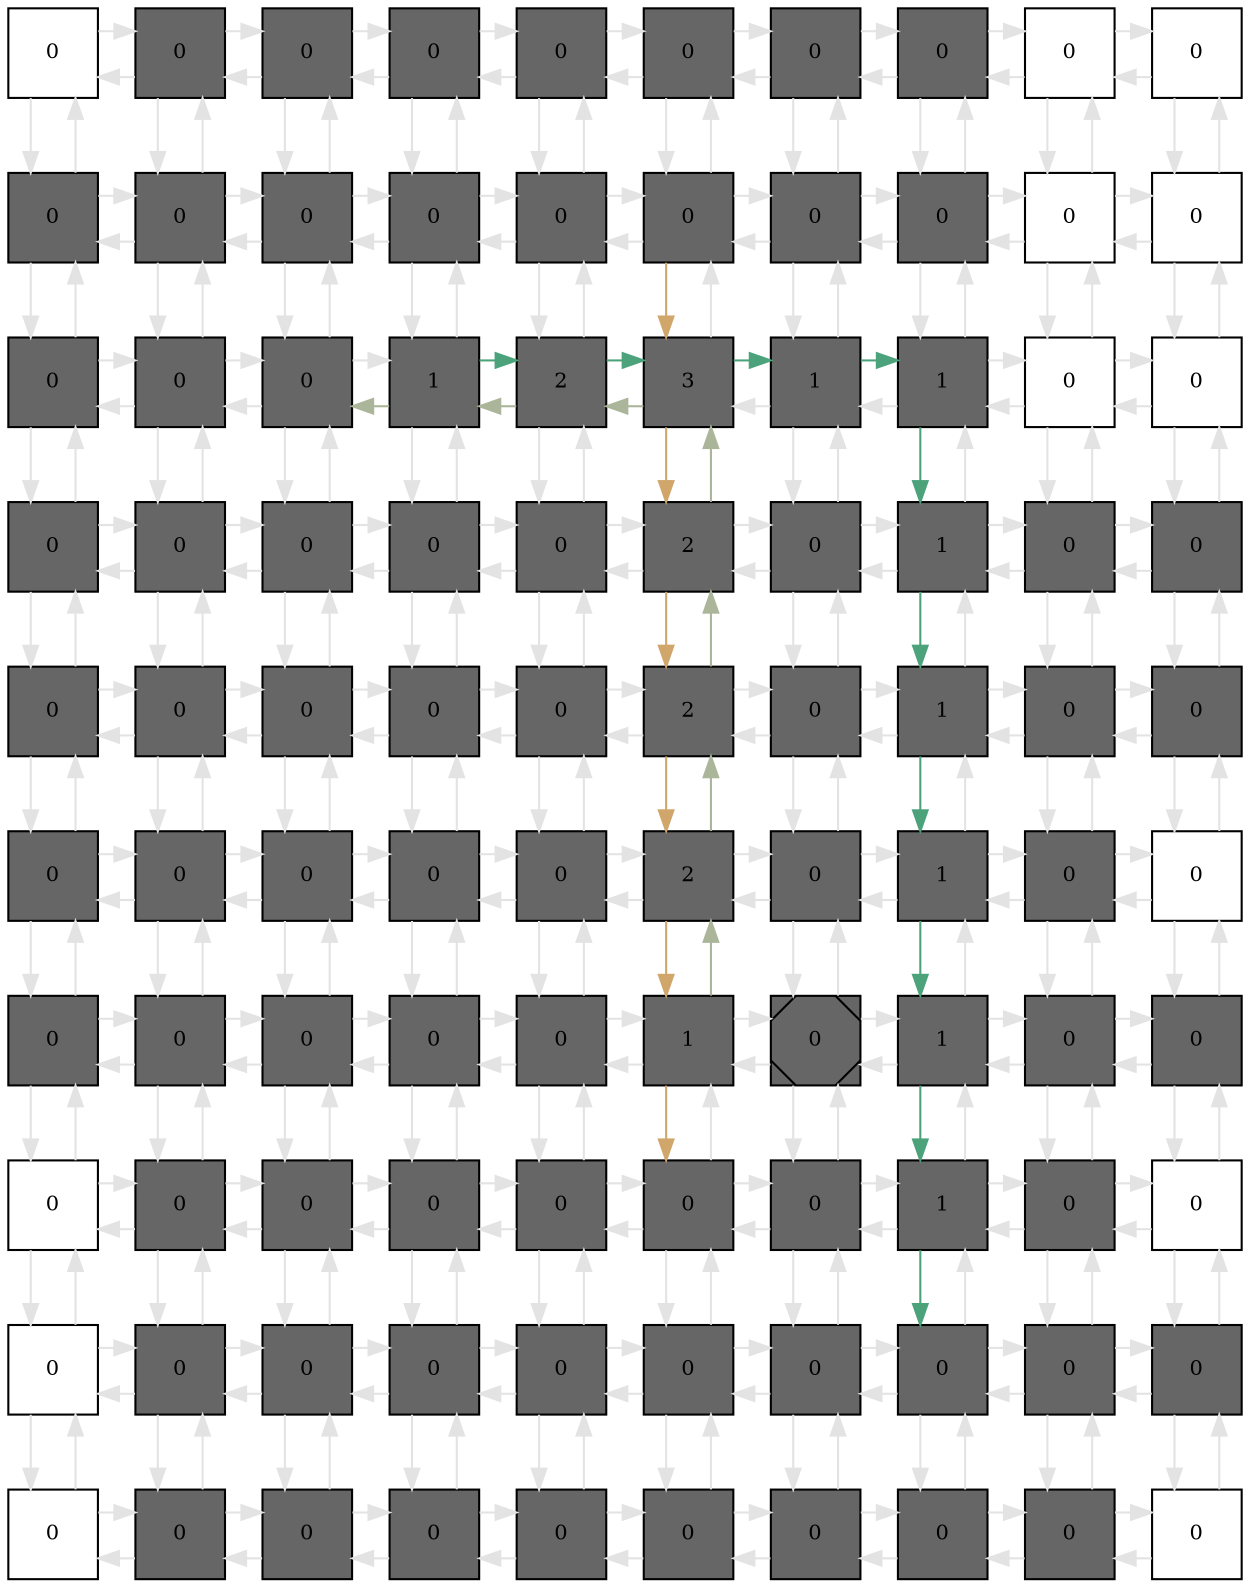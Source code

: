 digraph layout  {
rankdir=TB;
splines=ortho;
node [fixedsize=false, style=filled, width="0.6"];
edge [constraint=false];
0 [fillcolor="#FFFFFF", fontsize=10, label=0, shape=square, tooltip="name: None,\nin_degree: 2,\nout_degree: 2"];
1 [fillcolor="#666666", fontsize=10, label=0, shape=square, tooltip="name:  gab1_kin ,\nin_degree: 3,\nout_degree: 3"];
2 [fillcolor="#666666", fontsize=10, label=0, shape=square, tooltip="name:  dum_gab1_kin_or_jak1_gab1_mem_p ,\nin_degree: 3,\nout_degree: 3"];
3 [fillcolor="#666666", fontsize=10, label=0, shape=square, tooltip="name:  plcg ,\nin_degree: 3,\nout_degree: 3"];
4 [fillcolor="#666666", fontsize=10, label=0, shape=square, tooltip="name:  ip3 ,\nin_degree: 3,\nout_degree: 3"];
5 [fillcolor="#666666", fontsize=10, label=0, shape=square, tooltip="name:  ca ,\nin_degree: 3,\nout_degree: 3"];
6 [fillcolor="#666666", fontsize=10, label=0, shape=square, tooltip="name:  rac1 ,\nin_degree: 3,\nout_degree: 3"];
7 [fillcolor="#666666", fontsize=10, label=0, shape=square, tooltip="name:  mekk1 ,\nin_degree: 3,\nout_degree: 3"];
8 [fillcolor="#FFFFFF", fontsize=10, label=0, shape=square, tooltip="name: None,\nin_degree: 3,\nout_degree: 3"];
9 [fillcolor="#FFFFFF", fontsize=10, label=0, shape=square, tooltip="name: None,\nin_degree: 2,\nout_degree: 2"];
10 [fillcolor="#666666", fontsize=10, label=0, shape=square, tooltip="name:  notshp2_a ,\nin_degree: 3,\nout_degree: 3"];
11 [fillcolor="#666666", fontsize=10, label=0, shape=square, tooltip="name:  dum_il6rc_p_or_grb2_vav ,\nin_degree: 4,\nout_degree: 4"];
12 [fillcolor="#666666", fontsize=10, label=0, shape=square, tooltip="name:  gab1_mem_p ,\nin_degree: 4,\nout_degree: 4"];
13 [fillcolor="#666666", fontsize=10, label=0, shape=square, tooltip="name:  pten ,\nin_degree: 4,\nout_degree: 4"];
14 [fillcolor="#666666", fontsize=10, label=0, shape=square, tooltip="name:  vav ,\nin_degree: 4,\nout_degree: 4"];
15 [fillcolor="#666666", fontsize=10, label=0, shape=square, tooltip="name:  cam_ca ,\nin_degree: 4,\nout_degree: 4"];
16 [fillcolor="#666666", fontsize=10, label=0, shape=square, tooltip="name:  pro_hgf ,\nin_degree: 4,\nout_degree: 4"];
17 [fillcolor="#666666", fontsize=10, label=0, shape=square, tooltip="name:  mek4 ,\nin_degree: 4,\nout_degree: 4"];
18 [fillcolor="#FFFFFF", fontsize=10, label=0, shape=square, tooltip="name: None,\nin_degree: 4,\nout_degree: 4"];
19 [fillcolor="#FFFFFF", fontsize=10, label=0, shape=square, tooltip="name: None,\nin_degree: 3,\nout_degree: 3"];
20 [fillcolor="#666666", fontsize=10, label=0, shape=square, tooltip="name:  pi3k ,\nin_degree: 3,\nout_degree: 3"];
21 [fillcolor="#666666", fontsize=10, label=0, shape=square, tooltip="name:  grb2_sos ,\nin_degree: 4,\nout_degree: 4"];
22 [fillcolor="#666666", fontsize=10, label=0, shape=square, tooltip="name:  gab1_mem ,\nin_degree: 4,\nout_degree: 4"];
23 [fillcolor="#666666", fontsize=10, label=1, shape=square, tooltip="name:  pip3 ,\nin_degree: 4,\nout_degree: 4"];
24 [fillcolor="#666666", fontsize=10, label=2, shape=square, tooltip="name:  socs1 ,\nin_degree: 4,\nout_degree: 4"];
25 [fillcolor="#666666", fontsize=10, label=3, shape=square, tooltip="name:  tdum_socs1_vav ,\nin_degree: 4,\nout_degree: 4"];
26 [fillcolor="#666666", fontsize=10, label=1, shape=square, tooltip="name:  cebpd ,\nin_degree: 4,\nout_degree: 4"];
27 [fillcolor="#666666", fontsize=10, label=1, shape=square, tooltip="name:  dum_cebp_saa ,\nin_degree: 4,\nout_degree: 4"];
28 [fillcolor="#FFFFFF", fontsize=10, label=0, shape=square, tooltip="name: None,\nin_degree: 4,\nout_degree: 4"];
29 [fillcolor="#FFFFFF", fontsize=10, label=0, shape=square, tooltip="name: None,\nin_degree: 3,\nout_degree: 3"];
30 [fillcolor="#666666", fontsize=10, label=0, shape=square, tooltip="name:  ras ,\nin_degree: 3,\nout_degree: 3"];
31 [fillcolor="#666666", fontsize=10, label=0, shape=square, tooltip="name:  mek6 ,\nin_degree: 4,\nout_degree: 4"];
32 [fillcolor="#666666", fontsize=10, label=0, shape=square, tooltip="name:  ras_gap ,\nin_degree: 4,\nout_degree: 4"];
33 [fillcolor="#666666", fontsize=10, label=0, shape=square, tooltip="name:  p38 ,\nin_degree: 4,\nout_degree: 4"];
34 [fillcolor="#666666", fontsize=10, label=0, shape=square, tooltip="name:  ir ,\nin_degree: 4,\nout_degree: 4"];
35 [fillcolor="#666666", fontsize=10, label=2, shape=square, tooltip="name:  var_app ,\nin_degree: 4,\nout_degree: 4"];
36 [fillcolor="#666666", fontsize=10, label=0, shape=square, tooltip="name:  cebpb ,\nin_degree: 4,\nout_degree: 4"];
37 [fillcolor="#666666", fontsize=10, label=1, shape=square, tooltip="name:  saa ,\nin_degree: 4,\nout_degree: 4"];
38 [fillcolor="#666666", fontsize=10, label=0, shape=square, tooltip="name:  nfkb ,\nin_degree: 4,\nout_degree: 4"];
39 [fillcolor="#666666", fontsize=10, label=0, shape=square, tooltip="name:  a2m_gfbg ,\nin_degree: 3,\nout_degree: 3"];
40 [fillcolor="#666666", fontsize=10, label=0, shape=square, tooltip="name:  raf1 ,\nin_degree: 3,\nout_degree: 3"];
41 [fillcolor="#666666", fontsize=10, label=0, shape=square, tooltip="name:  il6rc_p ,\nin_degree: 4,\nout_degree: 4"];
42 [fillcolor="#666666", fontsize=10, label=0, shape=square, tooltip="name:  jak1 ,\nin_degree: 4,\nout_degree: 4"];
43 [fillcolor="#666666", fontsize=10, label=0, shape=square, tooltip="name:  stat3_py ,\nin_degree: 4,\nout_degree: 4"];
44 [fillcolor="#666666", fontsize=10, label=0, shape=square, tooltip="name:  socs3 ,\nin_degree: 4,\nout_degree: 4"];
45 [fillcolor="#666666", fontsize=10, label=2, shape=square, tooltip="name:  junb ,\nin_degree: 4,\nout_degree: 4"];
46 [fillcolor="#666666", fontsize=10, label=0, shape=square, tooltip="name:  stat3_ta ,\nin_degree: 4,\nout_degree: 4"];
47 [fillcolor="#666666", fontsize=10, label=1, shape=square, tooltip="name:  cfos ,\nin_degree: 4,\nout_degree: 4"];
48 [fillcolor="#666666", fontsize=10, label=0, shape=square, tooltip="name:  crp ,\nin_degree: 4,\nout_degree: 4"];
49 [fillcolor="#666666", fontsize=10, label=0, shape=square, tooltip="name:  pias3 ,\nin_degree: 3,\nout_degree: 3"];
50 [fillcolor="#666666", fontsize=10, label=0, shape=square, tooltip="name:  ros ,\nin_degree: 3,\nout_degree: 3"];
51 [fillcolor="#666666", fontsize=10, label=0, shape=square, tooltip="name:  shp2 ,\nin_degree: 4,\nout_degree: 4"];
52 [fillcolor="#666666", fontsize=10, label=0, shape=square, tooltip="name:  shp2_a ,\nin_degree: 4,\nout_degree: 4"];
53 [fillcolor="#666666", fontsize=10, label=0, shape=square, tooltip="name:  stat1_py ,\nin_degree: 4,\nout_degree: 4"];
54 [fillcolor="#666666", fontsize=10, label=0, shape=square, tooltip="name:  irs1_py ,\nin_degree: 4,\nout_degree: 4"];
55 [fillcolor="#666666", fontsize=10, label=2, shape=square, tooltip="name:  irs1_ps ,\nin_degree: 4,\nout_degree: 4"];
56 [fillcolor="#666666", fontsize=10, label=0, shape=square, tooltip="name:  cmyc ,\nin_degree: 4,\nout_degree: 4"];
57 [fillcolor="#666666", fontsize=10, label=1, shape=square, tooltip="name:  pkcd ,\nin_degree: 4,\nout_degree: 4"];
58 [fillcolor="#666666", fontsize=10, label=0, shape=square, tooltip="name:  dum_mtorc1_or_pkcd_stat3_ta ,\nin_degree: 4,\nout_degree: 4"];
59 [fillcolor="#FFFFFF", fontsize=10, label=0, shape=square, tooltip="name: None,\nin_degree: 3,\nout_degree: 3"];
60 [fillcolor="#666666", fontsize=10, label=0, shape=square, tooltip="name:  mek1 ,\nin_degree: 3,\nout_degree: 3"];
61 [fillcolor="#666666", fontsize=10, label=0, shape=square, tooltip="name:  sirp1a ,\nin_degree: 4,\nout_degree: 4"];
62 [fillcolor="#666666", fontsize=10, label=0, shape=square, tooltip="name:  tdum_shp2_il6rc_p ,\nin_degree: 4,\nout_degree: 4"];
63 [fillcolor="#666666", fontsize=10, label=0, shape=square, tooltip="name:  cyt_ptpe ,\nin_degree: 4,\nout_degree: 4"];
64 [fillcolor="#666666", fontsize=10, label=0, shape=square, tooltip="name:  tdum_socs3_shp2 ,\nin_degree: 4,\nout_degree: 4"];
65 [fillcolor="#666666", fontsize=10, label=1, shape=square, tooltip="name:  erk12 ,\nin_degree: 4,\nout_degree: 4"];
66 [fillcolor="#666666", fontsize=10, label=0, shape=Msquare, tooltip="name:  pro_proliferative ,\nin_degree: 4,\nout_degree: 4"];
67 [fillcolor="#666666", fontsize=10, label=1, shape=square, tooltip="name:  p70s6k ,\nin_degree: 4,\nout_degree: 4"];
68 [fillcolor="#666666", fontsize=10, label=0, shape=square, tooltip="name:  mtorc1 ,\nin_degree: 4,\nout_degree: 4"];
69 [fillcolor="#666666", fontsize=10, label=0, shape=square, tooltip="name:  mtor ,\nin_degree: 3,\nout_degree: 3"];
70 [fillcolor="#FFFFFF", fontsize=10, label=0, shape=square, tooltip="name: None,\nin_degree: 3,\nout_degree: 3"];
71 [fillcolor="#666666", fontsize=10, label=0, shape=square, tooltip="name:  tdum_shp2_stat1_py ,\nin_degree: 4,\nout_degree: 4"];
72 [fillcolor="#666666", fontsize=10, label=0, shape=square, tooltip="name:  tdum_shp2_stat3_py ,\nin_degree: 4,\nout_degree: 4"];
73 [fillcolor="#666666", fontsize=10, label=0, shape=square, tooltip="name:  mk2 ,\nin_degree: 4,\nout_degree: 4"];
74 [fillcolor="#666666", fontsize=10, label=0, shape=square, tooltip="name:  gp130s ,\nin_degree: 4,\nout_degree: 4"];
75 [fillcolor="#666666", fontsize=10, label=0, shape=square, tooltip="name:  camk24 ,\nin_degree: 4,\nout_degree: 4"];
76 [fillcolor="#666666", fontsize=10, label=0, shape=square, tooltip="name:  dum_pkcd_camk24_stat1_ta ,\nin_degree: 4,\nout_degree: 4"];
77 [fillcolor="#666666", fontsize=10, label=1, shape=square, tooltip="name:  fkhr ,\nin_degree: 4,\nout_degree: 4"];
78 [fillcolor="#666666", fontsize=10, label=0, shape=square, tooltip="name:  mtorc2 ,\nin_degree: 4,\nout_degree: 4"];
79 [fillcolor="#FFFFFF", fontsize=10, label=0, shape=square, tooltip="name: None,\nin_degree: 3,\nout_degree: 3"];
80 [fillcolor="#FFFFFF", fontsize=10, label=0, shape=square, tooltip="name: None,\nin_degree: 3,\nout_degree: 3"];
81 [fillcolor="#666666", fontsize=10, label=0, shape=square, tooltip="name:  il6rc ,\nin_degree: 4,\nout_degree: 4"];
82 [fillcolor="#666666", fontsize=10, label=0, shape=square, tooltip="name:  dum_gp80_a_il6rc ,\nin_degree: 4,\nout_degree: 4"];
83 [fillcolor="#666666", fontsize=10, label=0, shape=square, tooltip="name:  gp80s_a ,\nin_degree: 4,\nout_degree: 4"];
84 [fillcolor="#666666", fontsize=10, label=0, shape=square, tooltip="name:  stat1_ta ,\nin_degree: 4,\nout_degree: 4"];
85 [fillcolor="#666666", fontsize=10, label=0, shape=square, tooltip="name:  slim ,\nin_degree: 4,\nout_degree: 4"];
86 [fillcolor="#666666", fontsize=10, label=0, shape=square, tooltip="name:  gsk3 ,\nin_degree: 4,\nout_degree: 4"];
87 [fillcolor="#666666", fontsize=10, label=0, shape=square, tooltip="name:  akt ,\nin_degree: 4,\nout_degree: 4"];
88 [fillcolor="#666666", fontsize=10, label=0, shape=square, tooltip="name:  pdk1 ,\nin_degree: 4,\nout_degree: 4"];
89 [fillcolor="#666666", fontsize=10, label=0, shape=square, tooltip="name:  phlpp ,\nin_degree: 3,\nout_degree: 3"];
90 [fillcolor="#FFFFFF", fontsize=10, label=0, shape=square, tooltip="name: None,\nin_degree: 2,\nout_degree: 2"];
91 [fillcolor="#666666", fontsize=10, label=0, shape=square, tooltip="name:  gp130m ,\nin_degree: 3,\nout_degree: 3"];
92 [fillcolor="#666666", fontsize=10, label=0, shape=square, tooltip="name:  gp80m_a ,\nin_degree: 3,\nout_degree: 3"];
93 [fillcolor="#666666", fontsize=10, label=0, shape=square, tooltip="name:  il6 ,\nin_degree: 3,\nout_degree: 3"];
94 [fillcolor="#666666", fontsize=10, label=0, shape=square, tooltip="name:  pias1 ,\nin_degree: 3,\nout_degree: 3"];
95 [fillcolor="#666666", fontsize=10, label=0, shape=square, tooltip="name:  bad ,\nin_degree: 3,\nout_degree: 3"];
96 [fillcolor="#666666", fontsize=10, label=0, shape=square, tooltip="name:  anti_apoptotic ,\nin_degree: 3,\nout_degree: 3"];
97 [fillcolor="#666666", fontsize=10, label=0, shape=square, tooltip="name:  casp9 ,\nin_degree: 3,\nout_degree: 3"];
98 [fillcolor="#666666", fontsize=10, label=0, shape=square, tooltip="name:  ship ,\nin_degree: 3,\nout_degree: 3"];
99 [fillcolor="#FFFFFF", fontsize=10, label=0, shape=square, tooltip="name: None,\nin_degree: 2,\nout_degree: 2"];
0 -> 1  [color=grey89, style="penwidth(0.1)", tooltip=" ", weight=1];
0 -> 10  [color=grey89, style="penwidth(0.1)", tooltip=" ", weight=1];
1 -> 0  [color=grey89, style="penwidth(0.1)", tooltip=" ", weight=1];
1 -> 2  [color=grey89, style="penwidth(0.1)", tooltip=" ", weight=1];
1 -> 11  [color=grey89, style="penwidth(0.1)", tooltip=" ", weight=1];
2 -> 1  [color=grey89, style="penwidth(0.1)", tooltip=" ", weight=1];
2 -> 3  [color=grey89, style="penwidth(0.1)", tooltip=" ", weight=1];
2 -> 12  [color=grey89, style="penwidth(0.1)", tooltip=" ", weight=1];
3 -> 2  [color=grey89, style="penwidth(0.1)", tooltip=" ", weight=1];
3 -> 4  [color=grey89, style="penwidth(0.1)", tooltip=" ", weight=1];
3 -> 13  [color=grey89, style="penwidth(0.1)", tooltip=" ", weight=1];
4 -> 3  [color=grey89, style="penwidth(0.1)", tooltip=" ", weight=1];
4 -> 5  [color=grey89, style="penwidth(0.1)", tooltip=" ", weight=1];
4 -> 14  [color=grey89, style="penwidth(0.1)", tooltip=" ", weight=1];
5 -> 4  [color=grey89, style="penwidth(0.1)", tooltip=" ", weight=1];
5 -> 6  [color=grey89, style="penwidth(0.1)", tooltip=" ", weight=1];
5 -> 15  [color=grey89, style="penwidth(0.1)", tooltip=" ", weight=1];
6 -> 5  [color=grey89, style="penwidth(0.1)", tooltip=" ", weight=1];
6 -> 7  [color=grey89, style="penwidth(0.1)", tooltip=" ", weight=1];
6 -> 16  [color=grey89, style="penwidth(0.1)", tooltip=" ", weight=1];
7 -> 6  [color=grey89, style="penwidth(0.1)", tooltip=" ", weight=1];
7 -> 8  [color=grey89, style="penwidth(0.1)", tooltip=" ", weight=1];
7 -> 17  [color=grey89, style="penwidth(0.1)", tooltip=" ", weight=1];
8 -> 7  [color=grey89, style="penwidth(0.1)", tooltip=" ", weight=1];
8 -> 9  [color=grey89, style="penwidth(0.1)", tooltip=" ", weight=1];
8 -> 18  [color=grey89, style="penwidth(0.1)", tooltip=" ", weight=1];
9 -> 8  [color=grey89, style="penwidth(0.1)", tooltip=" ", weight=1];
9 -> 19  [color=grey89, style="penwidth(0.1)", tooltip=" ", weight=1];
10 -> 0  [color=grey89, style="penwidth(0.1)", tooltip=" ", weight=1];
10 -> 11  [color=grey89, style="penwidth(0.1)", tooltip=" ", weight=1];
10 -> 20  [color=grey89, style="penwidth(0.1)", tooltip=" ", weight=1];
11 -> 1  [color=grey89, style="penwidth(0.1)", tooltip=" ", weight=1];
11 -> 10  [color=grey89, style="penwidth(0.1)", tooltip=" ", weight=1];
11 -> 12  [color=grey89, style="penwidth(0.1)", tooltip=" ", weight=1];
11 -> 21  [color=grey89, style="penwidth(0.1)", tooltip=" ", weight=1];
12 -> 2  [color=grey89, style="penwidth(0.1)", tooltip=" ", weight=1];
12 -> 11  [color=grey89, style="penwidth(0.1)", tooltip=" ", weight=1];
12 -> 13  [color=grey89, style="penwidth(0.1)", tooltip=" ", weight=1];
12 -> 22  [color=grey89, style="penwidth(0.1)", tooltip=" ", weight=1];
13 -> 3  [color=grey89, style="penwidth(0.1)", tooltip=" ", weight=1];
13 -> 12  [color=grey89, style="penwidth(0.1)", tooltip=" ", weight=1];
13 -> 14  [color=grey89, style="penwidth(0.1)", tooltip=" ", weight=1];
13 -> 23  [color=grey89, style="penwidth(0.1)", tooltip=" ", weight=1];
14 -> 4  [color=grey89, style="penwidth(0.1)", tooltip=" ", weight=1];
14 -> 13  [color=grey89, style="penwidth(0.1)", tooltip=" ", weight=1];
14 -> 15  [color=grey89, style="penwidth(0.1)", tooltip=" ", weight=1];
14 -> 24  [color=grey89, style="penwidth(0.1)", tooltip=" ", weight=1];
15 -> 5  [color=grey89, style="penwidth(0.1)", tooltip=" ", weight=1];
15 -> 14  [color=grey89, style="penwidth(0.1)", tooltip=" ", weight=1];
15 -> 16  [color=grey89, style="penwidth(0.1)", tooltip=" ", weight=1];
15 -> 25  [color="#D0A66B", style="penwidth(0.1)", tooltip="15( cam_ca ) to 75( camk24 )", weight=1];
16 -> 6  [color=grey89, style="penwidth(0.1)", tooltip=" ", weight=1];
16 -> 15  [color=grey89, style="penwidth(0.1)", tooltip=" ", weight=1];
16 -> 17  [color=grey89, style="penwidth(0.1)", tooltip=" ", weight=1];
16 -> 26  [color=grey89, style="penwidth(0.1)", tooltip=" ", weight=1];
17 -> 7  [color=grey89, style="penwidth(0.1)", tooltip=" ", weight=1];
17 -> 16  [color=grey89, style="penwidth(0.1)", tooltip=" ", weight=1];
17 -> 18  [color=grey89, style="penwidth(0.1)", tooltip=" ", weight=1];
17 -> 27  [color=grey89, style="penwidth(0.1)", tooltip=" ", weight=1];
18 -> 8  [color=grey89, style="penwidth(0.1)", tooltip=" ", weight=1];
18 -> 17  [color=grey89, style="penwidth(0.1)", tooltip=" ", weight=1];
18 -> 19  [color=grey89, style="penwidth(0.1)", tooltip=" ", weight=1];
18 -> 28  [color=grey89, style="penwidth(0.1)", tooltip=" ", weight=1];
19 -> 9  [color=grey89, style="penwidth(0.1)", tooltip=" ", weight=1];
19 -> 18  [color=grey89, style="penwidth(0.1)", tooltip=" ", weight=1];
19 -> 29  [color=grey89, style="penwidth(0.1)", tooltip=" ", weight=1];
20 -> 10  [color=grey89, style="penwidth(0.1)", tooltip=" ", weight=1];
20 -> 21  [color=grey89, style="penwidth(0.1)", tooltip=" ", weight=1];
20 -> 30  [color=grey89, style="penwidth(0.1)", tooltip=" ", weight=1];
21 -> 11  [color=grey89, style="penwidth(0.1)", tooltip=" ", weight=1];
21 -> 20  [color=grey89, style="penwidth(0.1)", tooltip=" ", weight=1];
21 -> 22  [color=grey89, style="penwidth(0.1)", tooltip=" ", weight=1];
21 -> 31  [color=grey89, style="penwidth(0.1)", tooltip=" ", weight=1];
22 -> 12  [color=grey89, style="penwidth(0.1)", tooltip=" ", weight=1];
22 -> 21  [color=grey89, style="penwidth(0.1)", tooltip=" ", weight=1];
22 -> 23  [color=grey89, style="penwidth(0.1)", tooltip=" ", weight=1];
22 -> 32  [color=grey89, style="penwidth(0.1)", tooltip=" ", weight=1];
23 -> 13  [color=grey89, style="penwidth(0.1)", tooltip=" ", weight=1];
23 -> 22  [color="#AAB599", style="penwidth(0.1)", tooltip="65( erk12 ) to 22( gab1_mem )", weight=1];
23 -> 24  [color="#4CA27B", style="penwidth(0.1)", tooltip="23( pip3 ) to 87( akt )", weight=1];
23 -> 33  [color=grey89, style="penwidth(0.1)", tooltip=" ", weight=1];
24 -> 14  [color=grey89, style="penwidth(0.1)", tooltip=" ", weight=1];
24 -> 23  [color="#AAB599", style="penwidth(0.1)", tooltip="65( erk12 ) to 22( gab1_mem )", weight=1];
24 -> 25  [color="#4CA27B", style="penwidth(0.1)", tooltip="23( pip3 ) to 87( akt )", weight=1];
24 -> 34  [color=grey89, style="penwidth(0.1)", tooltip=" ", weight=1];
25 -> 15  [color=grey89, style="penwidth(0.1)", tooltip=" ", weight=1];
25 -> 24  [color="#AAB599", style="penwidth(0.1)", tooltip="65( erk12 ) to 22( gab1_mem )", weight=1];
25 -> 26  [color="#4CA27B", style="penwidth(0.1)", tooltip="23( pip3 ) to 87( akt )", weight=1];
25 -> 35  [color="#D0A66B", style="penwidth(0.1)", tooltip="15( cam_ca ) to 75( camk24 )", weight=1];
26 -> 16  [color=grey89, style="penwidth(0.1)", tooltip=" ", weight=1];
26 -> 25  [color=grey89, style="penwidth(0.1)", tooltip=" ", weight=1];
26 -> 27  [color="#4CA27B", style="penwidth(0.1)", tooltip="23( pip3 ) to 87( akt )", weight=1];
26 -> 36  [color=grey89, style="penwidth(0.1)", tooltip=" ", weight=1];
27 -> 17  [color=grey89, style="penwidth(0.1)", tooltip=" ", weight=1];
27 -> 26  [color=grey89, style="penwidth(0.1)", tooltip=" ", weight=1];
27 -> 28  [color=grey89, style="penwidth(0.1)", tooltip=" ", weight=1];
27 -> 37  [color="#4CA27B", style="penwidth(0.1)", tooltip="23( pip3 ) to 87( akt )", weight=1];
28 -> 18  [color=grey89, style="penwidth(0.1)", tooltip=" ", weight=1];
28 -> 27  [color=grey89, style="penwidth(0.1)", tooltip=" ", weight=1];
28 -> 29  [color=grey89, style="penwidth(0.1)", tooltip=" ", weight=1];
28 -> 38  [color=grey89, style="penwidth(0.1)", tooltip=" ", weight=1];
29 -> 19  [color=grey89, style="penwidth(0.1)", tooltip=" ", weight=1];
29 -> 28  [color=grey89, style="penwidth(0.1)", tooltip=" ", weight=1];
29 -> 39  [color=grey89, style="penwidth(0.1)", tooltip=" ", weight=1];
30 -> 20  [color=grey89, style="penwidth(0.1)", tooltip=" ", weight=1];
30 -> 31  [color=grey89, style="penwidth(0.1)", tooltip=" ", weight=1];
30 -> 40  [color=grey89, style="penwidth(0.1)", tooltip=" ", weight=1];
31 -> 21  [color=grey89, style="penwidth(0.1)", tooltip=" ", weight=1];
31 -> 30  [color=grey89, style="penwidth(0.1)", tooltip=" ", weight=1];
31 -> 32  [color=grey89, style="penwidth(0.1)", tooltip=" ", weight=1];
31 -> 41  [color=grey89, style="penwidth(0.1)", tooltip=" ", weight=1];
32 -> 22  [color=grey89, style="penwidth(0.1)", tooltip=" ", weight=1];
32 -> 31  [color=grey89, style="penwidth(0.1)", tooltip=" ", weight=1];
32 -> 33  [color=grey89, style="penwidth(0.1)", tooltip=" ", weight=1];
32 -> 42  [color=grey89, style="penwidth(0.1)", tooltip=" ", weight=1];
33 -> 23  [color=grey89, style="penwidth(0.1)", tooltip=" ", weight=1];
33 -> 32  [color=grey89, style="penwidth(0.1)", tooltip=" ", weight=1];
33 -> 34  [color=grey89, style="penwidth(0.1)", tooltip=" ", weight=1];
33 -> 43  [color=grey89, style="penwidth(0.1)", tooltip=" ", weight=1];
34 -> 24  [color=grey89, style="penwidth(0.1)", tooltip=" ", weight=1];
34 -> 33  [color=grey89, style="penwidth(0.1)", tooltip=" ", weight=1];
34 -> 35  [color=grey89, style="penwidth(0.1)", tooltip=" ", weight=1];
34 -> 44  [color=grey89, style="penwidth(0.1)", tooltip=" ", weight=1];
35 -> 25  [color="#AAB599", style="penwidth(0.1)", tooltip="65( erk12 ) to 22( gab1_mem )", weight=1];
35 -> 34  [color=grey89, style="penwidth(0.1)", tooltip=" ", weight=1];
35 -> 36  [color=grey89, style="penwidth(0.1)", tooltip=" ", weight=1];
35 -> 45  [color="#D0A66B", style="penwidth(0.1)", tooltip="15( cam_ca ) to 75( camk24 )", weight=1];
36 -> 26  [color=grey89, style="penwidth(0.1)", tooltip=" ", weight=1];
36 -> 35  [color=grey89, style="penwidth(0.1)", tooltip=" ", weight=1];
36 -> 37  [color=grey89, style="penwidth(0.1)", tooltip=" ", weight=1];
36 -> 46  [color=grey89, style="penwidth(0.1)", tooltip=" ", weight=1];
37 -> 27  [color=grey89, style="penwidth(0.1)", tooltip=" ", weight=1];
37 -> 36  [color=grey89, style="penwidth(0.1)", tooltip=" ", weight=1];
37 -> 38  [color=grey89, style="penwidth(0.1)", tooltip=" ", weight=1];
37 -> 47  [color="#4CA27B", style="penwidth(0.1)", tooltip="23( pip3 ) to 87( akt )", weight=1];
38 -> 28  [color=grey89, style="penwidth(0.1)", tooltip=" ", weight=1];
38 -> 37  [color=grey89, style="penwidth(0.1)", tooltip=" ", weight=1];
38 -> 39  [color=grey89, style="penwidth(0.1)", tooltip=" ", weight=1];
38 -> 48  [color=grey89, style="penwidth(0.1)", tooltip=" ", weight=1];
39 -> 29  [color=grey89, style="penwidth(0.1)", tooltip=" ", weight=1];
39 -> 38  [color=grey89, style="penwidth(0.1)", tooltip=" ", weight=1];
39 -> 49  [color=grey89, style="penwidth(0.1)", tooltip=" ", weight=1];
40 -> 30  [color=grey89, style="penwidth(0.1)", tooltip=" ", weight=1];
40 -> 41  [color=grey89, style="penwidth(0.1)", tooltip=" ", weight=1];
40 -> 50  [color=grey89, style="penwidth(0.1)", tooltip=" ", weight=1];
41 -> 31  [color=grey89, style="penwidth(0.1)", tooltip=" ", weight=1];
41 -> 40  [color=grey89, style="penwidth(0.1)", tooltip=" ", weight=1];
41 -> 42  [color=grey89, style="penwidth(0.1)", tooltip=" ", weight=1];
41 -> 51  [color=grey89, style="penwidth(0.1)", tooltip=" ", weight=1];
42 -> 32  [color=grey89, style="penwidth(0.1)", tooltip=" ", weight=1];
42 -> 41  [color=grey89, style="penwidth(0.1)", tooltip=" ", weight=1];
42 -> 43  [color=grey89, style="penwidth(0.1)", tooltip=" ", weight=1];
42 -> 52  [color=grey89, style="penwidth(0.1)", tooltip=" ", weight=1];
43 -> 33  [color=grey89, style="penwidth(0.1)", tooltip=" ", weight=1];
43 -> 42  [color=grey89, style="penwidth(0.1)", tooltip=" ", weight=1];
43 -> 44  [color=grey89, style="penwidth(0.1)", tooltip=" ", weight=1];
43 -> 53  [color=grey89, style="penwidth(0.1)", tooltip=" ", weight=1];
44 -> 34  [color=grey89, style="penwidth(0.1)", tooltip=" ", weight=1];
44 -> 43  [color=grey89, style="penwidth(0.1)", tooltip=" ", weight=1];
44 -> 45  [color=grey89, style="penwidth(0.1)", tooltip=" ", weight=1];
44 -> 54  [color=grey89, style="penwidth(0.1)", tooltip=" ", weight=1];
45 -> 35  [color="#AAB599", style="penwidth(0.1)", tooltip="65( erk12 ) to 22( gab1_mem )", weight=1];
45 -> 44  [color=grey89, style="penwidth(0.1)", tooltip=" ", weight=1];
45 -> 46  [color=grey89, style="penwidth(0.1)", tooltip=" ", weight=1];
45 -> 55  [color="#D0A66B", style="penwidth(0.1)", tooltip="15( cam_ca ) to 75( camk24 )", weight=1];
46 -> 36  [color=grey89, style="penwidth(0.1)", tooltip=" ", weight=1];
46 -> 45  [color=grey89, style="penwidth(0.1)", tooltip=" ", weight=1];
46 -> 47  [color=grey89, style="penwidth(0.1)", tooltip=" ", weight=1];
46 -> 56  [color=grey89, style="penwidth(0.1)", tooltip=" ", weight=1];
47 -> 37  [color=grey89, style="penwidth(0.1)", tooltip=" ", weight=1];
47 -> 46  [color=grey89, style="penwidth(0.1)", tooltip=" ", weight=1];
47 -> 48  [color=grey89, style="penwidth(0.1)", tooltip=" ", weight=1];
47 -> 57  [color="#4CA27B", style="penwidth(0.1)", tooltip="23( pip3 ) to 87( akt )", weight=1];
48 -> 38  [color=grey89, style="penwidth(0.1)", tooltip=" ", weight=1];
48 -> 47  [color=grey89, style="penwidth(0.1)", tooltip=" ", weight=1];
48 -> 49  [color=grey89, style="penwidth(0.1)", tooltip=" ", weight=1];
48 -> 58  [color=grey89, style="penwidth(0.1)", tooltip=" ", weight=1];
49 -> 39  [color=grey89, style="penwidth(0.1)", tooltip=" ", weight=1];
49 -> 48  [color=grey89, style="penwidth(0.1)", tooltip=" ", weight=1];
49 -> 59  [color=grey89, style="penwidth(0.1)", tooltip=" ", weight=1];
50 -> 40  [color=grey89, style="penwidth(0.1)", tooltip=" ", weight=1];
50 -> 51  [color=grey89, style="penwidth(0.1)", tooltip=" ", weight=1];
50 -> 60  [color=grey89, style="penwidth(0.1)", tooltip=" ", weight=1];
51 -> 41  [color=grey89, style="penwidth(0.1)", tooltip=" ", weight=1];
51 -> 50  [color=grey89, style="penwidth(0.1)", tooltip=" ", weight=1];
51 -> 52  [color=grey89, style="penwidth(0.1)", tooltip=" ", weight=1];
51 -> 61  [color=grey89, style="penwidth(0.1)", tooltip=" ", weight=1];
52 -> 42  [color=grey89, style="penwidth(0.1)", tooltip=" ", weight=1];
52 -> 51  [color=grey89, style="penwidth(0.1)", tooltip=" ", weight=1];
52 -> 53  [color=grey89, style="penwidth(0.1)", tooltip=" ", weight=1];
52 -> 62  [color=grey89, style="penwidth(0.1)", tooltip=" ", weight=1];
53 -> 43  [color=grey89, style="penwidth(0.1)", tooltip=" ", weight=1];
53 -> 52  [color=grey89, style="penwidth(0.1)", tooltip=" ", weight=1];
53 -> 54  [color=grey89, style="penwidth(0.1)", tooltip=" ", weight=1];
53 -> 63  [color=grey89, style="penwidth(0.1)", tooltip=" ", weight=1];
54 -> 44  [color=grey89, style="penwidth(0.1)", tooltip=" ", weight=1];
54 -> 53  [color=grey89, style="penwidth(0.1)", tooltip=" ", weight=1];
54 -> 55  [color=grey89, style="penwidth(0.1)", tooltip=" ", weight=1];
54 -> 64  [color=grey89, style="penwidth(0.1)", tooltip=" ", weight=1];
55 -> 45  [color="#AAB599", style="penwidth(0.1)", tooltip="65( erk12 ) to 22( gab1_mem )", weight=1];
55 -> 54  [color=grey89, style="penwidth(0.1)", tooltip=" ", weight=1];
55 -> 56  [color=grey89, style="penwidth(0.1)", tooltip=" ", weight=1];
55 -> 65  [color="#D0A66B", style="penwidth(0.1)", tooltip="15( cam_ca ) to 75( camk24 )", weight=1];
56 -> 46  [color=grey89, style="penwidth(0.1)", tooltip=" ", weight=1];
56 -> 55  [color=grey89, style="penwidth(0.1)", tooltip=" ", weight=1];
56 -> 57  [color=grey89, style="penwidth(0.1)", tooltip=" ", weight=1];
56 -> 66  [color=grey89, style="penwidth(0.1)", tooltip=" ", weight=1];
57 -> 47  [color=grey89, style="penwidth(0.1)", tooltip=" ", weight=1];
57 -> 56  [color=grey89, style="penwidth(0.1)", tooltip=" ", weight=1];
57 -> 58  [color=grey89, style="penwidth(0.1)", tooltip=" ", weight=1];
57 -> 67  [color="#4CA27B", style="penwidth(0.1)", tooltip="23( pip3 ) to 87( akt )", weight=1];
58 -> 48  [color=grey89, style="penwidth(0.1)", tooltip=" ", weight=1];
58 -> 57  [color=grey89, style="penwidth(0.1)", tooltip=" ", weight=1];
58 -> 59  [color=grey89, style="penwidth(0.1)", tooltip=" ", weight=1];
58 -> 68  [color=grey89, style="penwidth(0.1)", tooltip=" ", weight=1];
59 -> 49  [color=grey89, style="penwidth(0.1)", tooltip=" ", weight=1];
59 -> 58  [color=grey89, style="penwidth(0.1)", tooltip=" ", weight=1];
59 -> 69  [color=grey89, style="penwidth(0.1)", tooltip=" ", weight=1];
60 -> 50  [color=grey89, style="penwidth(0.1)", tooltip=" ", weight=1];
60 -> 61  [color=grey89, style="penwidth(0.1)", tooltip=" ", weight=1];
60 -> 70  [color=grey89, style="penwidth(0.1)", tooltip=" ", weight=1];
61 -> 51  [color=grey89, style="penwidth(0.1)", tooltip=" ", weight=1];
61 -> 60  [color=grey89, style="penwidth(0.1)", tooltip=" ", weight=1];
61 -> 62  [color=grey89, style="penwidth(0.1)", tooltip=" ", weight=1];
61 -> 71  [color=grey89, style="penwidth(0.1)", tooltip=" ", weight=1];
62 -> 52  [color=grey89, style="penwidth(0.1)", tooltip=" ", weight=1];
62 -> 61  [color=grey89, style="penwidth(0.1)", tooltip=" ", weight=1];
62 -> 63  [color=grey89, style="penwidth(0.1)", tooltip=" ", weight=1];
62 -> 72  [color=grey89, style="penwidth(0.1)", tooltip=" ", weight=1];
63 -> 53  [color=grey89, style="penwidth(0.1)", tooltip=" ", weight=1];
63 -> 62  [color=grey89, style="penwidth(0.1)", tooltip=" ", weight=1];
63 -> 64  [color=grey89, style="penwidth(0.1)", tooltip=" ", weight=1];
63 -> 73  [color=grey89, style="penwidth(0.1)", tooltip=" ", weight=1];
64 -> 54  [color=grey89, style="penwidth(0.1)", tooltip=" ", weight=1];
64 -> 63  [color=grey89, style="penwidth(0.1)", tooltip=" ", weight=1];
64 -> 65  [color=grey89, style="penwidth(0.1)", tooltip=" ", weight=1];
64 -> 74  [color=grey89, style="penwidth(0.1)", tooltip=" ", weight=1];
65 -> 55  [color="#AAB599", style="penwidth(0.1)", tooltip="65( erk12 ) to 22( gab1_mem )", weight=1];
65 -> 64  [color=grey89, style="penwidth(0.1)", tooltip=" ", weight=1];
65 -> 66  [color=grey89, style="penwidth(0.1)", tooltip=" ", weight=1];
65 -> 75  [color="#D0A66B", style="penwidth(0.1)", tooltip="15( cam_ca ) to 75( camk24 )", weight=1];
66 -> 56  [color=grey89, style="penwidth(0.1)", tooltip=" ", weight=1];
66 -> 65  [color=grey89, style="penwidth(0.1)", tooltip=" ", weight=1];
66 -> 67  [color=grey89, style="penwidth(0.1)", tooltip=" ", weight=1];
66 -> 76  [color=grey89, style="penwidth(0.1)", tooltip=" ", weight=1];
67 -> 57  [color=grey89, style="penwidth(0.1)", tooltip=" ", weight=1];
67 -> 66  [color=grey89, style="penwidth(0.1)", tooltip=" ", weight=1];
67 -> 68  [color=grey89, style="penwidth(0.1)", tooltip=" ", weight=1];
67 -> 77  [color="#4CA27B", style="penwidth(0.1)", tooltip="23( pip3 ) to 87( akt )", weight=1];
68 -> 58  [color=grey89, style="penwidth(0.1)", tooltip=" ", weight=1];
68 -> 67  [color=grey89, style="penwidth(0.1)", tooltip=" ", weight=1];
68 -> 69  [color=grey89, style="penwidth(0.1)", tooltip=" ", weight=1];
68 -> 78  [color=grey89, style="penwidth(0.1)", tooltip=" ", weight=1];
69 -> 59  [color=grey89, style="penwidth(0.1)", tooltip=" ", weight=1];
69 -> 68  [color=grey89, style="penwidth(0.1)", tooltip=" ", weight=1];
69 -> 79  [color=grey89, style="penwidth(0.1)", tooltip=" ", weight=1];
70 -> 60  [color=grey89, style="penwidth(0.1)", tooltip=" ", weight=1];
70 -> 71  [color=grey89, style="penwidth(0.1)", tooltip=" ", weight=1];
70 -> 80  [color=grey89, style="penwidth(0.1)", tooltip=" ", weight=1];
71 -> 61  [color=grey89, style="penwidth(0.1)", tooltip=" ", weight=1];
71 -> 70  [color=grey89, style="penwidth(0.1)", tooltip=" ", weight=1];
71 -> 72  [color=grey89, style="penwidth(0.1)", tooltip=" ", weight=1];
71 -> 81  [color=grey89, style="penwidth(0.1)", tooltip=" ", weight=1];
72 -> 62  [color=grey89, style="penwidth(0.1)", tooltip=" ", weight=1];
72 -> 71  [color=grey89, style="penwidth(0.1)", tooltip=" ", weight=1];
72 -> 73  [color=grey89, style="penwidth(0.1)", tooltip=" ", weight=1];
72 -> 82  [color=grey89, style="penwidth(0.1)", tooltip=" ", weight=1];
73 -> 63  [color=grey89, style="penwidth(0.1)", tooltip=" ", weight=1];
73 -> 72  [color=grey89, style="penwidth(0.1)", tooltip=" ", weight=1];
73 -> 74  [color=grey89, style="penwidth(0.1)", tooltip=" ", weight=1];
73 -> 83  [color=grey89, style="penwidth(0.1)", tooltip=" ", weight=1];
74 -> 64  [color=grey89, style="penwidth(0.1)", tooltip=" ", weight=1];
74 -> 73  [color=grey89, style="penwidth(0.1)", tooltip=" ", weight=1];
74 -> 75  [color=grey89, style="penwidth(0.1)", tooltip=" ", weight=1];
74 -> 84  [color=grey89, style="penwidth(0.1)", tooltip=" ", weight=1];
75 -> 65  [color=grey89, style="penwidth(0.1)", tooltip=" ", weight=1];
75 -> 74  [color=grey89, style="penwidth(0.1)", tooltip=" ", weight=1];
75 -> 76  [color=grey89, style="penwidth(0.1)", tooltip=" ", weight=1];
75 -> 85  [color=grey89, style="penwidth(0.1)", tooltip=" ", weight=1];
76 -> 66  [color=grey89, style="penwidth(0.1)", tooltip=" ", weight=1];
76 -> 75  [color=grey89, style="penwidth(0.1)", tooltip=" ", weight=1];
76 -> 77  [color=grey89, style="penwidth(0.1)", tooltip=" ", weight=1];
76 -> 86  [color=grey89, style="penwidth(0.1)", tooltip=" ", weight=1];
77 -> 67  [color=grey89, style="penwidth(0.1)", tooltip=" ", weight=1];
77 -> 76  [color=grey89, style="penwidth(0.1)", tooltip=" ", weight=1];
77 -> 78  [color=grey89, style="penwidth(0.1)", tooltip=" ", weight=1];
77 -> 87  [color="#4CA27B", style="penwidth(0.1)", tooltip="23( pip3 ) to 87( akt )", weight=1];
78 -> 68  [color=grey89, style="penwidth(0.1)", tooltip=" ", weight=1];
78 -> 77  [color=grey89, style="penwidth(0.1)", tooltip=" ", weight=1];
78 -> 79  [color=grey89, style="penwidth(0.1)", tooltip=" ", weight=1];
78 -> 88  [color=grey89, style="penwidth(0.1)", tooltip=" ", weight=1];
79 -> 69  [color=grey89, style="penwidth(0.1)", tooltip=" ", weight=1];
79 -> 78  [color=grey89, style="penwidth(0.1)", tooltip=" ", weight=1];
79 -> 89  [color=grey89, style="penwidth(0.1)", tooltip=" ", weight=1];
80 -> 70  [color=grey89, style="penwidth(0.1)", tooltip=" ", weight=1];
80 -> 81  [color=grey89, style="penwidth(0.1)", tooltip=" ", weight=1];
80 -> 90  [color=grey89, style="penwidth(0.1)", tooltip=" ", weight=1];
81 -> 71  [color=grey89, style="penwidth(0.1)", tooltip=" ", weight=1];
81 -> 80  [color=grey89, style="penwidth(0.1)", tooltip=" ", weight=1];
81 -> 82  [color=grey89, style="penwidth(0.1)", tooltip=" ", weight=1];
81 -> 91  [color=grey89, style="penwidth(0.1)", tooltip=" ", weight=1];
82 -> 72  [color=grey89, style="penwidth(0.1)", tooltip=" ", weight=1];
82 -> 81  [color=grey89, style="penwidth(0.1)", tooltip=" ", weight=1];
82 -> 83  [color=grey89, style="penwidth(0.1)", tooltip=" ", weight=1];
82 -> 92  [color=grey89, style="penwidth(0.1)", tooltip=" ", weight=1];
83 -> 73  [color=grey89, style="penwidth(0.1)", tooltip=" ", weight=1];
83 -> 82  [color=grey89, style="penwidth(0.1)", tooltip=" ", weight=1];
83 -> 84  [color=grey89, style="penwidth(0.1)", tooltip=" ", weight=1];
83 -> 93  [color=grey89, style="penwidth(0.1)", tooltip=" ", weight=1];
84 -> 74  [color=grey89, style="penwidth(0.1)", tooltip=" ", weight=1];
84 -> 83  [color=grey89, style="penwidth(0.1)", tooltip=" ", weight=1];
84 -> 85  [color=grey89, style="penwidth(0.1)", tooltip=" ", weight=1];
84 -> 94  [color=grey89, style="penwidth(0.1)", tooltip=" ", weight=1];
85 -> 75  [color=grey89, style="penwidth(0.1)", tooltip=" ", weight=1];
85 -> 84  [color=grey89, style="penwidth(0.1)", tooltip=" ", weight=1];
85 -> 86  [color=grey89, style="penwidth(0.1)", tooltip=" ", weight=1];
85 -> 95  [color=grey89, style="penwidth(0.1)", tooltip=" ", weight=1];
86 -> 76  [color=grey89, style="penwidth(0.1)", tooltip=" ", weight=1];
86 -> 85  [color=grey89, style="penwidth(0.1)", tooltip=" ", weight=1];
86 -> 87  [color=grey89, style="penwidth(0.1)", tooltip=" ", weight=1];
86 -> 96  [color=grey89, style="penwidth(0.1)", tooltip=" ", weight=1];
87 -> 77  [color=grey89, style="penwidth(0.1)", tooltip=" ", weight=1];
87 -> 86  [color=grey89, style="penwidth(0.1)", tooltip=" ", weight=1];
87 -> 88  [color=grey89, style="penwidth(0.1)", tooltip=" ", weight=1];
87 -> 97  [color=grey89, style="penwidth(0.1)", tooltip=" ", weight=1];
88 -> 78  [color=grey89, style="penwidth(0.1)", tooltip=" ", weight=1];
88 -> 87  [color=grey89, style="penwidth(0.1)", tooltip=" ", weight=1];
88 -> 89  [color=grey89, style="penwidth(0.1)", tooltip=" ", weight=1];
88 -> 98  [color=grey89, style="penwidth(0.1)", tooltip=" ", weight=1];
89 -> 79  [color=grey89, style="penwidth(0.1)", tooltip=" ", weight=1];
89 -> 88  [color=grey89, style="penwidth(0.1)", tooltip=" ", weight=1];
89 -> 99  [color=grey89, style="penwidth(0.1)", tooltip=" ", weight=1];
90 -> 80  [color=grey89, style="penwidth(0.1)", tooltip=" ", weight=1];
90 -> 91  [color=grey89, style="penwidth(0.1)", tooltip=" ", weight=1];
91 -> 81  [color=grey89, style="penwidth(0.1)", tooltip=" ", weight=1];
91 -> 90  [color=grey89, style="penwidth(0.1)", tooltip=" ", weight=1];
91 -> 92  [color=grey89, style="penwidth(0.1)", tooltip=" ", weight=1];
92 -> 82  [color=grey89, style="penwidth(0.1)", tooltip=" ", weight=1];
92 -> 91  [color=grey89, style="penwidth(0.1)", tooltip=" ", weight=1];
92 -> 93  [color=grey89, style="penwidth(0.1)", tooltip=" ", weight=1];
93 -> 83  [color=grey89, style="penwidth(0.1)", tooltip=" ", weight=1];
93 -> 92  [color=grey89, style="penwidth(0.1)", tooltip=" ", weight=1];
93 -> 94  [color=grey89, style="penwidth(0.1)", tooltip=" ", weight=1];
94 -> 84  [color=grey89, style="penwidth(0.1)", tooltip=" ", weight=1];
94 -> 93  [color=grey89, style="penwidth(0.1)", tooltip=" ", weight=1];
94 -> 95  [color=grey89, style="penwidth(0.1)", tooltip=" ", weight=1];
95 -> 85  [color=grey89, style="penwidth(0.1)", tooltip=" ", weight=1];
95 -> 94  [color=grey89, style="penwidth(0.1)", tooltip=" ", weight=1];
95 -> 96  [color=grey89, style="penwidth(0.1)", tooltip=" ", weight=1];
96 -> 86  [color=grey89, style="penwidth(0.1)", tooltip=" ", weight=1];
96 -> 95  [color=grey89, style="penwidth(0.1)", tooltip=" ", weight=1];
96 -> 97  [color=grey89, style="penwidth(0.1)", tooltip=" ", weight=1];
97 -> 87  [color=grey89, style="penwidth(0.1)", tooltip=" ", weight=1];
97 -> 96  [color=grey89, style="penwidth(0.1)", tooltip=" ", weight=1];
97 -> 98  [color=grey89, style="penwidth(0.1)", tooltip=" ", weight=1];
98 -> 88  [color=grey89, style="penwidth(0.1)", tooltip=" ", weight=1];
98 -> 97  [color=grey89, style="penwidth(0.1)", tooltip=" ", weight=1];
98 -> 99  [color=grey89, style="penwidth(0.1)", tooltip=" ", weight=1];
99 -> 89  [color=grey89, style="penwidth(0.1)", tooltip=" ", weight=1];
99 -> 98  [color=grey89, style="penwidth(0.1)", tooltip=" ", weight=1];
edge [constraint=true, style=invis];

0 -> 10 -> 20 -> 30 -> 40 -> 50 -> 60 -> 70 -> 80 -> 90;
1 -> 11 -> 21 -> 31 -> 41 -> 51 -> 61 -> 71 -> 81 -> 91;
2 -> 12 -> 22 -> 32 -> 42 -> 52 -> 62 -> 72 -> 82 -> 92;
3 -> 13 -> 23 -> 33 -> 43 -> 53 -> 63 -> 73 -> 83 -> 93;
4 -> 14 -> 24 -> 34 -> 44 -> 54 -> 64 -> 74 -> 84 -> 94;
5 -> 15 -> 25 -> 35 -> 45 -> 55 -> 65 -> 75 -> 85 -> 95;
6 -> 16 -> 26 -> 36 -> 46 -> 56 -> 66 -> 76 -> 86 -> 96;
7 -> 17 -> 27 -> 37 -> 47 -> 57 -> 67 -> 77 -> 87 -> 97;
8 -> 18 -> 28 -> 38 -> 48 -> 58 -> 68 -> 78 -> 88 -> 98;
9 -> 19 -> 29 -> 39 -> 49 -> 59 -> 69 -> 79 -> 89 -> 99;
rank = same {0 -> 1 -> 2 -> 3 -> 4 -> 5 -> 6 -> 7 -> 8 -> 9};
rank = same {10 -> 11 -> 12 -> 13 -> 14 -> 15 -> 16 -> 17 -> 18 -> 19};
rank = same {20 -> 21 -> 22 -> 23 -> 24 -> 25 -> 26 -> 27 -> 28 -> 29};
rank = same {30 -> 31 -> 32 -> 33 -> 34 -> 35 -> 36 -> 37 -> 38 -> 39};
rank = same {40 -> 41 -> 42 -> 43 -> 44 -> 45 -> 46 -> 47 -> 48 -> 49};
rank = same {50 -> 51 -> 52 -> 53 -> 54 -> 55 -> 56 -> 57 -> 58 -> 59};
rank = same {60 -> 61 -> 62 -> 63 -> 64 -> 65 -> 66 -> 67 -> 68 -> 69};
rank = same {70 -> 71 -> 72 -> 73 -> 74 -> 75 -> 76 -> 77 -> 78 -> 79};
rank = same {80 -> 81 -> 82 -> 83 -> 84 -> 85 -> 86 -> 87 -> 88 -> 89};
rank = same {90 -> 91 -> 92 -> 93 -> 94 -> 95 -> 96 -> 97 -> 98 -> 99};
}